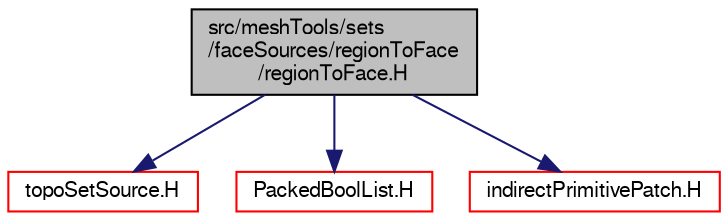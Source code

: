digraph "src/meshTools/sets/faceSources/regionToFace/regionToFace.H"
{
  bgcolor="transparent";
  edge [fontname="FreeSans",fontsize="10",labelfontname="FreeSans",labelfontsize="10"];
  node [fontname="FreeSans",fontsize="10",shape=record];
  Node0 [label="src/meshTools/sets\l/faceSources/regionToFace\l/regionToFace.H",height=0.2,width=0.4,color="black", fillcolor="grey75", style="filled", fontcolor="black"];
  Node0 -> Node1 [color="midnightblue",fontsize="10",style="solid",fontname="FreeSans"];
  Node1 [label="topoSetSource.H",height=0.2,width=0.4,color="red",URL="$a08159.html"];
  Node0 -> Node146 [color="midnightblue",fontsize="10",style="solid",fontname="FreeSans"];
  Node146 [label="PackedBoolList.H",height=0.2,width=0.4,color="red",URL="$a08696.html"];
  Node0 -> Node152 [color="midnightblue",fontsize="10",style="solid",fontname="FreeSans"];
  Node152 [label="indirectPrimitivePatch.H",height=0.2,width=0.4,color="red",URL="$a11987.html"];
}
